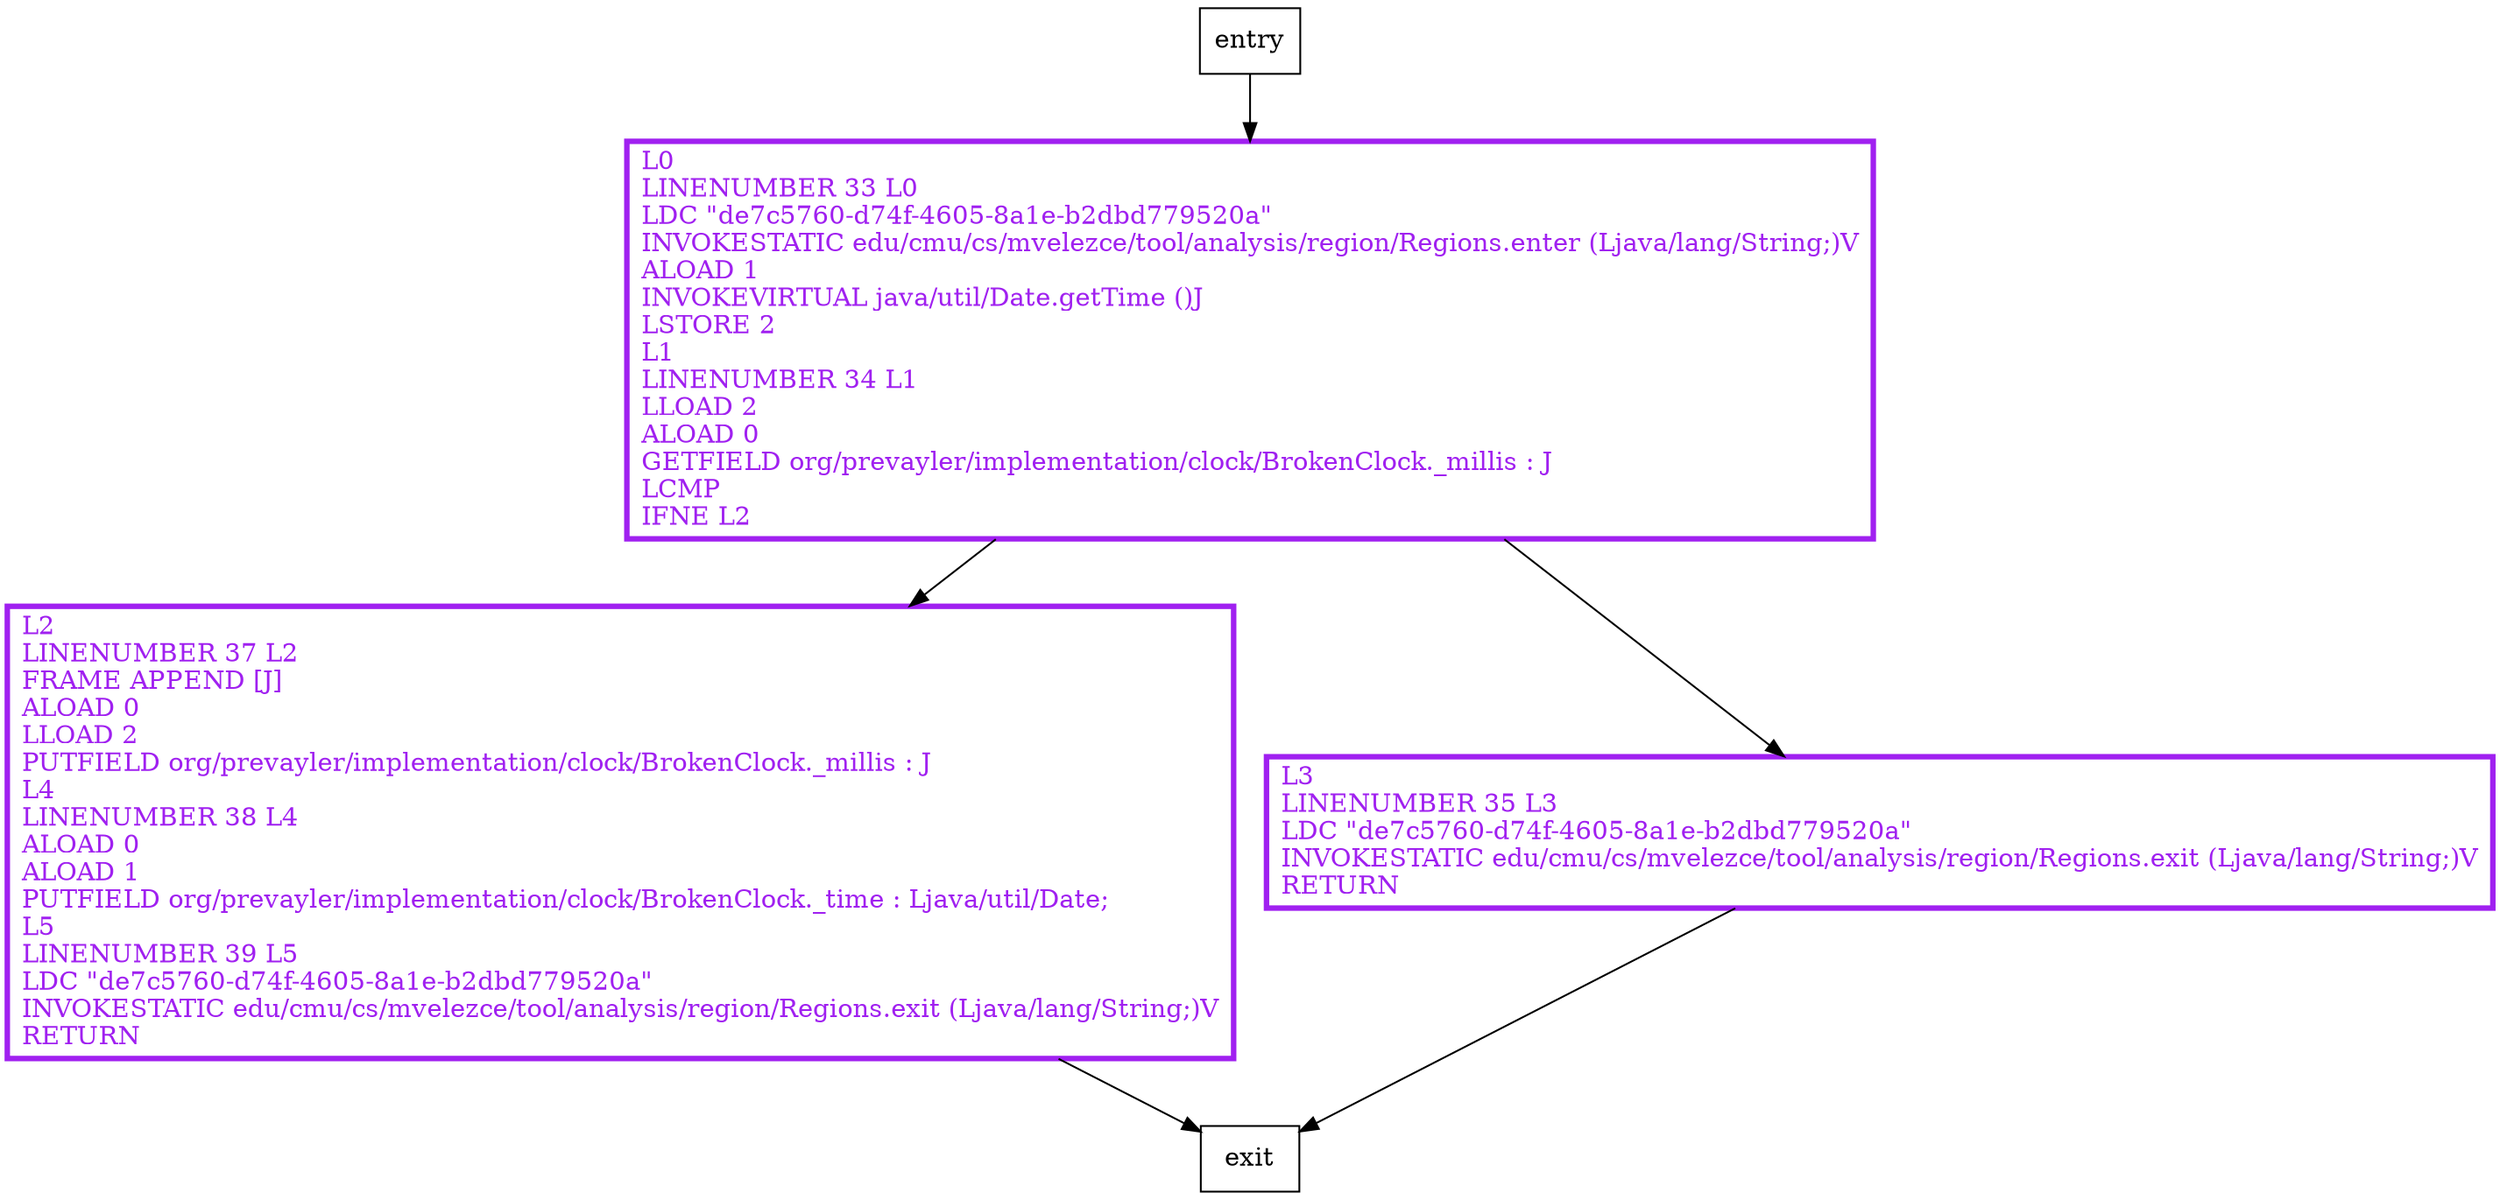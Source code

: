digraph advanceTo {
node [shape=record];
1588283880 [label="L2\lLINENUMBER 37 L2\lFRAME APPEND [J]\lALOAD 0\lLLOAD 2\lPUTFIELD org/prevayler/implementation/clock/BrokenClock._millis : J\lL4\lLINENUMBER 38 L4\lALOAD 0\lALOAD 1\lPUTFIELD org/prevayler/implementation/clock/BrokenClock._time : Ljava/util/Date;\lL5\lLINENUMBER 39 L5\lLDC \"de7c5760-d74f-4605-8a1e-b2dbd779520a\"\lINVOKESTATIC edu/cmu/cs/mvelezce/tool/analysis/region/Regions.exit (Ljava/lang/String;)V\lRETURN\l"];
657385546 [label="L0\lLINENUMBER 33 L0\lLDC \"de7c5760-d74f-4605-8a1e-b2dbd779520a\"\lINVOKESTATIC edu/cmu/cs/mvelezce/tool/analysis/region/Regions.enter (Ljava/lang/String;)V\lALOAD 1\lINVOKEVIRTUAL java/util/Date.getTime ()J\lLSTORE 2\lL1\lLINENUMBER 34 L1\lLLOAD 2\lALOAD 0\lGETFIELD org/prevayler/implementation/clock/BrokenClock._millis : J\lLCMP\lIFNE L2\l"];
528710336 [label="L3\lLINENUMBER 35 L3\lLDC \"de7c5760-d74f-4605-8a1e-b2dbd779520a\"\lINVOKESTATIC edu/cmu/cs/mvelezce/tool/analysis/region/Regions.exit (Ljava/lang/String;)V\lRETURN\l"];
entry;
exit;
1588283880 -> exit;
entry -> 657385546;
657385546 -> 1588283880;
657385546 -> 528710336;
528710336 -> exit;
1588283880[fontcolor="purple", penwidth=3, color="purple"];
657385546[fontcolor="purple", penwidth=3, color="purple"];
528710336[fontcolor="purple", penwidth=3, color="purple"];
}
